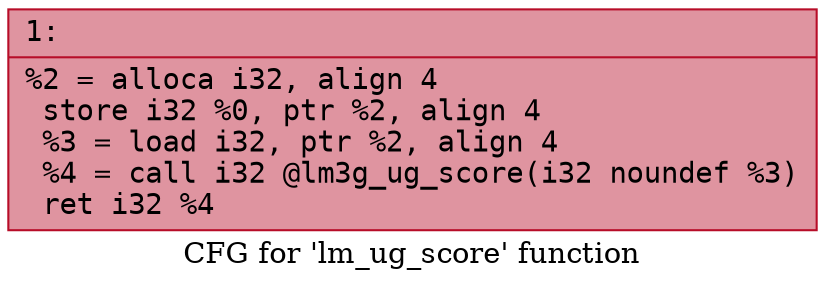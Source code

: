digraph "CFG for 'lm_ug_score' function" {
	label="CFG for 'lm_ug_score' function";

	Node0x60000344a580 [shape=record,color="#b70d28ff", style=filled, fillcolor="#b70d2870" fontname="Courier",label="{1:\l|  %2 = alloca i32, align 4\l  store i32 %0, ptr %2, align 4\l  %3 = load i32, ptr %2, align 4\l  %4 = call i32 @lm3g_ug_score(i32 noundef %3)\l  ret i32 %4\l}"];
}
